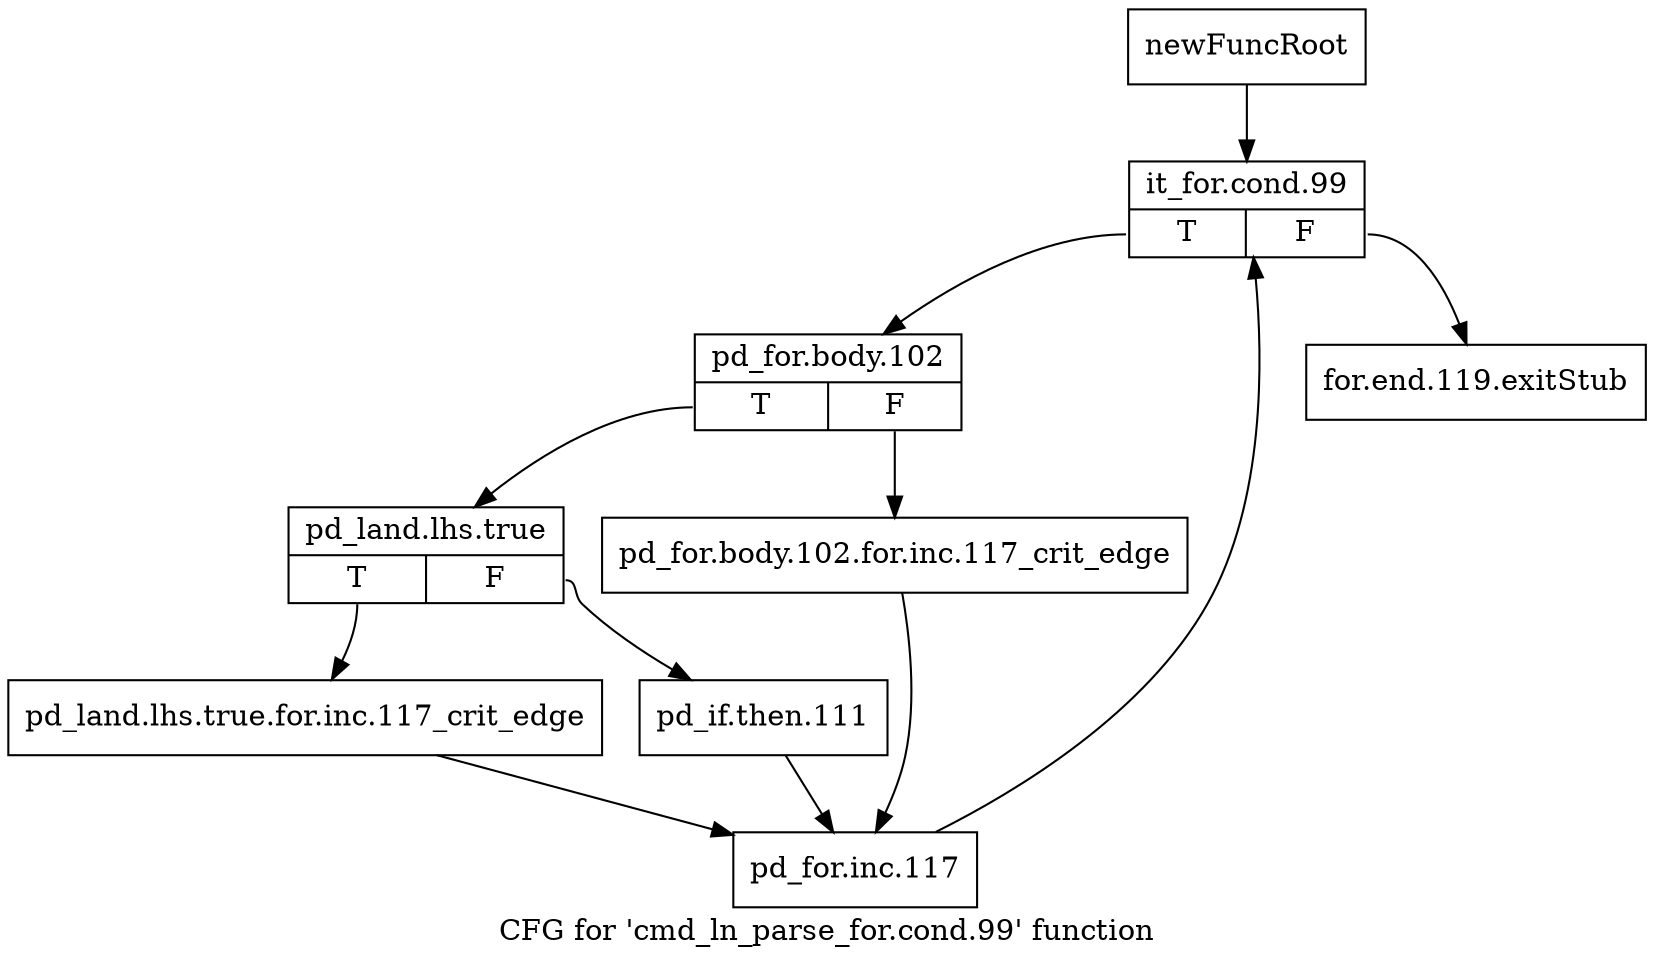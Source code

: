 digraph "CFG for 'cmd_ln_parse_for.cond.99' function" {
	label="CFG for 'cmd_ln_parse_for.cond.99' function";

	Node0x113c010 [shape=record,label="{newFuncRoot}"];
	Node0x113c010 -> Node0x113c0b0;
	Node0x113c060 [shape=record,label="{for.end.119.exitStub}"];
	Node0x113c0b0 [shape=record,label="{it_for.cond.99|{<s0>T|<s1>F}}"];
	Node0x113c0b0:s0 -> Node0x113c100;
	Node0x113c0b0:s1 -> Node0x113c060;
	Node0x113c100 [shape=record,label="{pd_for.body.102|{<s0>T|<s1>F}}"];
	Node0x113c100:s0 -> Node0x113c1a0;
	Node0x113c100:s1 -> Node0x113c150;
	Node0x113c150 [shape=record,label="{pd_for.body.102.for.inc.117_crit_edge}"];
	Node0x113c150 -> Node0x113c290;
	Node0x113c1a0 [shape=record,label="{pd_land.lhs.true|{<s0>T|<s1>F}}"];
	Node0x113c1a0:s0 -> Node0x113c240;
	Node0x113c1a0:s1 -> Node0x113c1f0;
	Node0x113c1f0 [shape=record,label="{pd_if.then.111}"];
	Node0x113c1f0 -> Node0x113c290;
	Node0x113c240 [shape=record,label="{pd_land.lhs.true.for.inc.117_crit_edge}"];
	Node0x113c240 -> Node0x113c290;
	Node0x113c290 [shape=record,label="{pd_for.inc.117}"];
	Node0x113c290 -> Node0x113c0b0;
}
